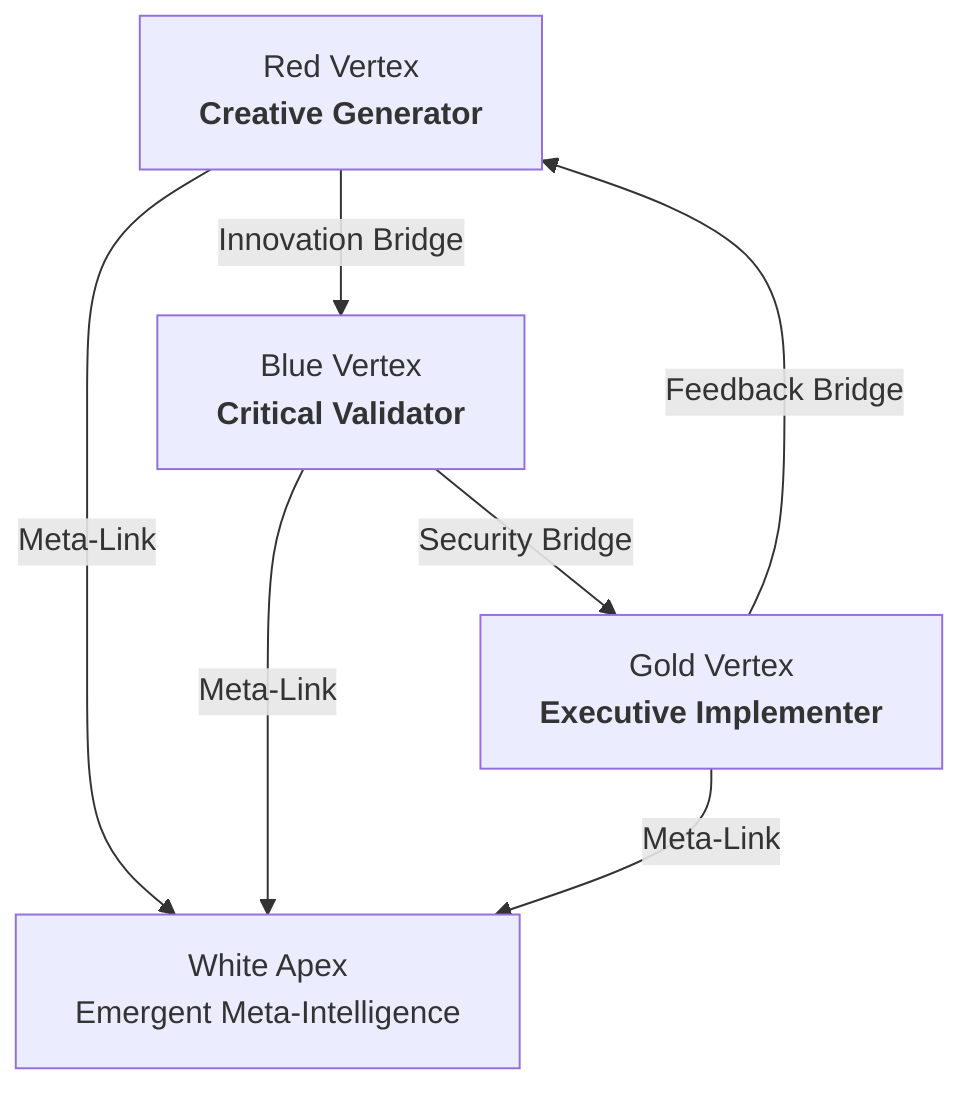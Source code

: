 graph TD
    A[Red Vertex<br><b>Creative Generator</b>] -->|Innovation Bridge| B[Blue Vertex<br><b>Critical Validator</b>]
    B -->|Security Bridge| C[Gold Vertex<br><b>Executive Implementer</b>]
    C -->|Feedback Bridge| A
    A -->|Meta-Link| D[White Apex<br>Emergent Meta-Intelligence]
    B -->|Meta-Link| D
    C -->|Meta-Link| D